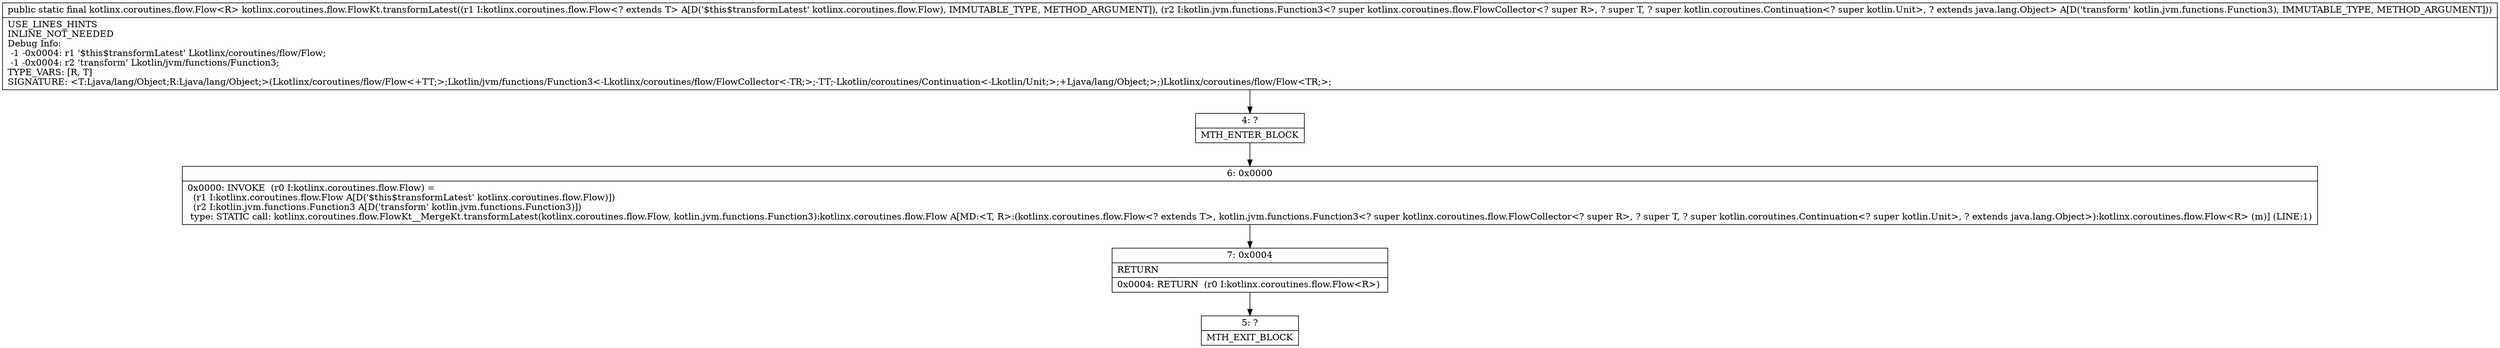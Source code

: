 digraph "CFG forkotlinx.coroutines.flow.FlowKt.transformLatest(Lkotlinx\/coroutines\/flow\/Flow;Lkotlin\/jvm\/functions\/Function3;)Lkotlinx\/coroutines\/flow\/Flow;" {
Node_4 [shape=record,label="{4\:\ ?|MTH_ENTER_BLOCK\l}"];
Node_6 [shape=record,label="{6\:\ 0x0000|0x0000: INVOKE  (r0 I:kotlinx.coroutines.flow.Flow) = \l  (r1 I:kotlinx.coroutines.flow.Flow A[D('$this$transformLatest' kotlinx.coroutines.flow.Flow)])\l  (r2 I:kotlin.jvm.functions.Function3 A[D('transform' kotlin.jvm.functions.Function3)])\l type: STATIC call: kotlinx.coroutines.flow.FlowKt__MergeKt.transformLatest(kotlinx.coroutines.flow.Flow, kotlin.jvm.functions.Function3):kotlinx.coroutines.flow.Flow A[MD:\<T, R\>:(kotlinx.coroutines.flow.Flow\<? extends T\>, kotlin.jvm.functions.Function3\<? super kotlinx.coroutines.flow.FlowCollector\<? super R\>, ? super T, ? super kotlin.coroutines.Continuation\<? super kotlin.Unit\>, ? extends java.lang.Object\>):kotlinx.coroutines.flow.Flow\<R\> (m)] (LINE:1)\l}"];
Node_7 [shape=record,label="{7\:\ 0x0004|RETURN\l|0x0004: RETURN  (r0 I:kotlinx.coroutines.flow.Flow\<R\>) \l}"];
Node_5 [shape=record,label="{5\:\ ?|MTH_EXIT_BLOCK\l}"];
MethodNode[shape=record,label="{public static final kotlinx.coroutines.flow.Flow\<R\> kotlinx.coroutines.flow.FlowKt.transformLatest((r1 I:kotlinx.coroutines.flow.Flow\<? extends T\> A[D('$this$transformLatest' kotlinx.coroutines.flow.Flow), IMMUTABLE_TYPE, METHOD_ARGUMENT]), (r2 I:kotlin.jvm.functions.Function3\<? super kotlinx.coroutines.flow.FlowCollector\<? super R\>, ? super T, ? super kotlin.coroutines.Continuation\<? super kotlin.Unit\>, ? extends java.lang.Object\> A[D('transform' kotlin.jvm.functions.Function3), IMMUTABLE_TYPE, METHOD_ARGUMENT]))  | USE_LINES_HINTS\lINLINE_NOT_NEEDED\lDebug Info:\l  \-1 \-0x0004: r1 '$this$transformLatest' Lkotlinx\/coroutines\/flow\/Flow;\l  \-1 \-0x0004: r2 'transform' Lkotlin\/jvm\/functions\/Function3;\lTYPE_VARS: [R, T]\lSIGNATURE: \<T:Ljava\/lang\/Object;R:Ljava\/lang\/Object;\>(Lkotlinx\/coroutines\/flow\/Flow\<+TT;\>;Lkotlin\/jvm\/functions\/Function3\<\-Lkotlinx\/coroutines\/flow\/FlowCollector\<\-TR;\>;\-TT;\-Lkotlin\/coroutines\/Continuation\<\-Lkotlin\/Unit;\>;+Ljava\/lang\/Object;\>;)Lkotlinx\/coroutines\/flow\/Flow\<TR;\>;\l}"];
MethodNode -> Node_4;Node_4 -> Node_6;
Node_6 -> Node_7;
Node_7 -> Node_5;
}

